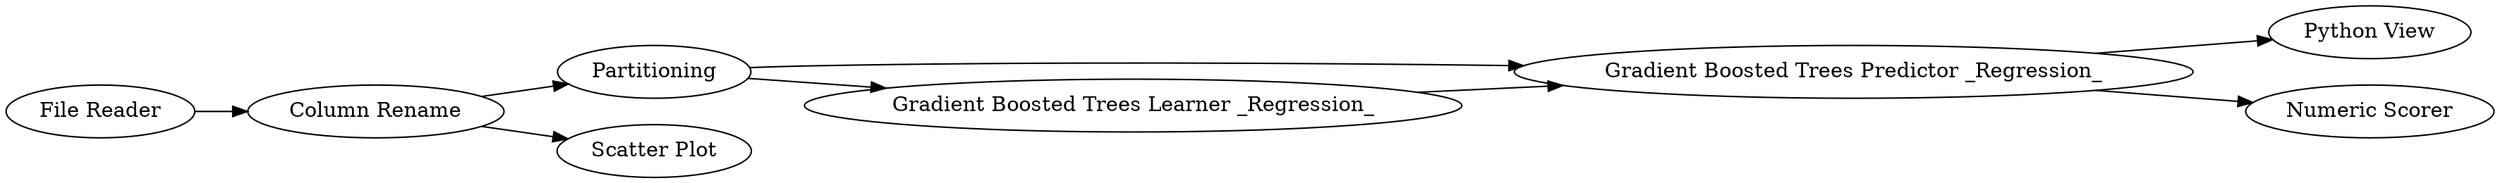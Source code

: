 digraph {
	"-1639420532845051089_43" [label="File Reader"]
	"-1639420532845051089_53" [label="Python View"]
	"-1639420532845051089_47" [label="Gradient Boosted Trees Predictor _Regression_"]
	"-1639420532845051089_54" [label=Partitioning]
	"-1639420532845051089_55" [label="Numeric Scorer"]
	"-1639420532845051089_46" [label="Gradient Boosted Trees Learner _Regression_"]
	"-1639420532845051089_45" [label="Column Rename"]
	"-1639420532845051089_44" [label="Scatter Plot"]
	"-1639420532845051089_54" -> "-1639420532845051089_47"
	"-1639420532845051089_46" -> "-1639420532845051089_47"
	"-1639420532845051089_45" -> "-1639420532845051089_44"
	"-1639420532845051089_54" -> "-1639420532845051089_46"
	"-1639420532845051089_45" -> "-1639420532845051089_54"
	"-1639420532845051089_47" -> "-1639420532845051089_55"
	"-1639420532845051089_47" -> "-1639420532845051089_53"
	"-1639420532845051089_43" -> "-1639420532845051089_45"
	rankdir=LR
}
